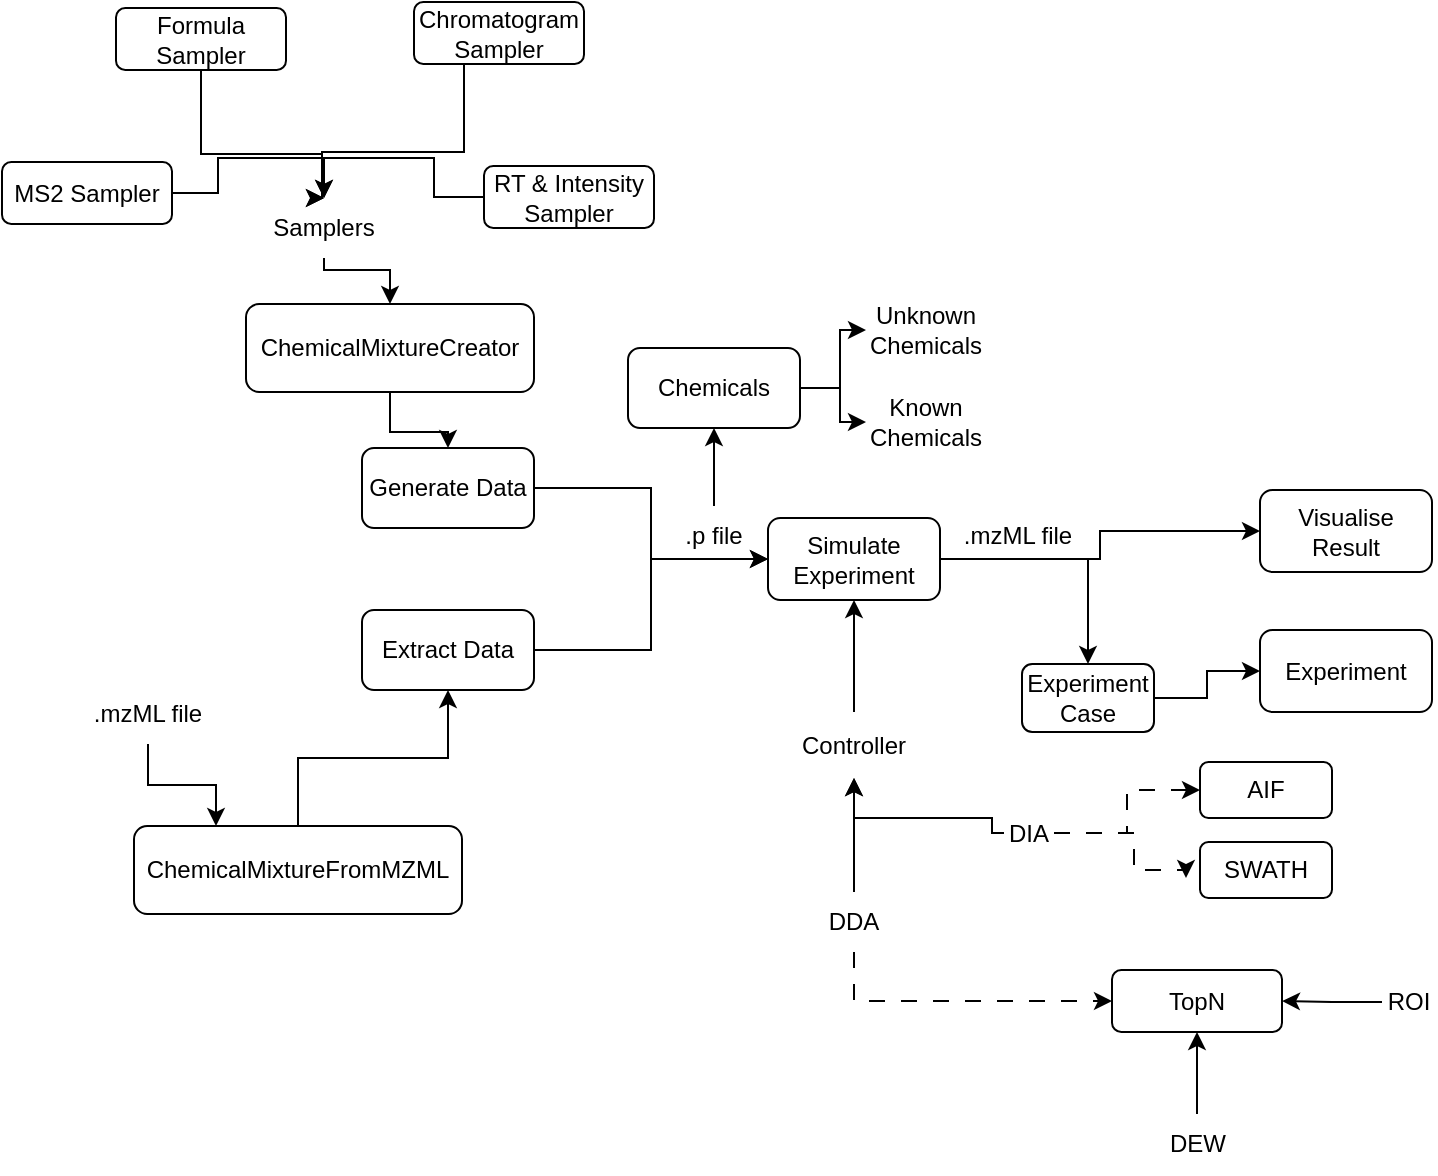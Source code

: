 <mxfile version="22.0.8" type="device">
  <diagram name="Page-1" id="VcRnJ9BwNJT9unxIMpZs">
    <mxGraphModel dx="936" dy="1743" grid="0" gridSize="10" guides="1" tooltips="1" connect="1" arrows="1" fold="1" page="1" pageScale="1" pageWidth="827" pageHeight="1169" math="0" shadow="0">
      <root>
        <mxCell id="0" />
        <mxCell id="1" parent="0" />
        <mxCell id="Hu1bN-nyQSnueHE8qcZ7-10" style="edgeStyle=orthogonalEdgeStyle;rounded=0;orthogonalLoop=1;jettySize=auto;html=1;exitX=1;exitY=0.5;exitDx=0;exitDy=0;entryX=0;entryY=0.5;entryDx=0;entryDy=0;" parent="1" source="Hu1bN-nyQSnueHE8qcZ7-1" target="Hu1bN-nyQSnueHE8qcZ7-9" edge="1">
          <mxGeometry relative="1" as="geometry" />
        </mxCell>
        <mxCell id="Hu1bN-nyQSnueHE8qcZ7-1" value="Generate Data" style="rounded=1;whiteSpace=wrap;html=1;" parent="1" vertex="1">
          <mxGeometry x="187" y="106" width="86" height="40" as="geometry" />
        </mxCell>
        <mxCell id="Hu1bN-nyQSnueHE8qcZ7-11" style="edgeStyle=orthogonalEdgeStyle;rounded=0;orthogonalLoop=1;jettySize=auto;html=1;exitX=1;exitY=0.5;exitDx=0;exitDy=0;entryX=0;entryY=0.5;entryDx=0;entryDy=0;" parent="1" source="Hu1bN-nyQSnueHE8qcZ7-2" target="Hu1bN-nyQSnueHE8qcZ7-9" edge="1">
          <mxGeometry relative="1" as="geometry" />
        </mxCell>
        <mxCell id="Hu1bN-nyQSnueHE8qcZ7-2" value="Extract Data" style="rounded=1;whiteSpace=wrap;html=1;" parent="1" vertex="1">
          <mxGeometry x="187" y="187" width="86" height="40" as="geometry" />
        </mxCell>
        <mxCell id="Hu1bN-nyQSnueHE8qcZ7-74" style="edgeStyle=orthogonalEdgeStyle;rounded=0;orthogonalLoop=1;jettySize=auto;html=1;exitX=0.5;exitY=1;exitDx=0;exitDy=0;entryX=0.25;entryY=0;entryDx=0;entryDy=0;" parent="1" source="Hu1bN-nyQSnueHE8qcZ7-5" target="Hu1bN-nyQSnueHE8qcZ7-31" edge="1">
          <mxGeometry relative="1" as="geometry" />
        </mxCell>
        <mxCell id="Hu1bN-nyQSnueHE8qcZ7-5" value=".mzML file" style="text;html=1;strokeColor=none;fillColor=none;align=center;verticalAlign=middle;whiteSpace=wrap;rounded=0;" parent="1" vertex="1">
          <mxGeometry x="50" y="224" width="60" height="30" as="geometry" />
        </mxCell>
        <mxCell id="Hu1bN-nyQSnueHE8qcZ7-44" style="edgeStyle=orthogonalEdgeStyle;rounded=0;orthogonalLoop=1;jettySize=auto;html=1;exitX=0.5;exitY=0;exitDx=0;exitDy=0;entryX=0.5;entryY=1;entryDx=0;entryDy=0;" parent="1" source="Hu1bN-nyQSnueHE8qcZ7-7" target="Hu1bN-nyQSnueHE8qcZ7-43" edge="1">
          <mxGeometry relative="1" as="geometry" />
        </mxCell>
        <mxCell id="Hu1bN-nyQSnueHE8qcZ7-7" value=".p file" style="text;html=1;strokeColor=none;fillColor=none;align=center;verticalAlign=middle;whiteSpace=wrap;rounded=0;" parent="1" vertex="1">
          <mxGeometry x="333" y="135" width="60" height="30" as="geometry" />
        </mxCell>
        <mxCell id="Hu1bN-nyQSnueHE8qcZ7-17" style="edgeStyle=orthogonalEdgeStyle;rounded=0;orthogonalLoop=1;jettySize=auto;html=1;exitX=1;exitY=0.5;exitDx=0;exitDy=0;entryX=0;entryY=0.5;entryDx=0;entryDy=0;" parent="1" source="Hu1bN-nyQSnueHE8qcZ7-9" target="Hu1bN-nyQSnueHE8qcZ7-16" edge="1">
          <mxGeometry relative="1" as="geometry" />
        </mxCell>
        <mxCell id="Hu1bN-nyQSnueHE8qcZ7-20" style="edgeStyle=orthogonalEdgeStyle;rounded=0;orthogonalLoop=1;jettySize=auto;html=1;exitX=1;exitY=0.5;exitDx=0;exitDy=0;entryX=0.5;entryY=0;entryDx=0;entryDy=0;" parent="1" source="Hu1bN-nyQSnueHE8qcZ7-9" target="Hu1bN-nyQSnueHE8qcZ7-53" edge="1">
          <mxGeometry relative="1" as="geometry">
            <mxPoint x="531" y="258" as="targetPoint" />
          </mxGeometry>
        </mxCell>
        <mxCell id="Hu1bN-nyQSnueHE8qcZ7-9" value="Simulate&lt;br&gt;Experiment" style="rounded=1;whiteSpace=wrap;html=1;" parent="1" vertex="1">
          <mxGeometry x="390" y="141" width="86" height="41" as="geometry" />
        </mxCell>
        <mxCell id="Hu1bN-nyQSnueHE8qcZ7-13" value="Controller" style="text;html=1;strokeColor=none;fillColor=none;align=center;verticalAlign=middle;whiteSpace=wrap;rounded=0;" parent="1" vertex="1">
          <mxGeometry x="403" y="238" width="60" height="33" as="geometry" />
        </mxCell>
        <mxCell id="Hu1bN-nyQSnueHE8qcZ7-14" value="" style="endArrow=classic;html=1;rounded=0;entryX=0.5;entryY=1;entryDx=0;entryDy=0;exitX=0.5;exitY=0;exitDx=0;exitDy=0;" parent="1" source="Hu1bN-nyQSnueHE8qcZ7-13" target="Hu1bN-nyQSnueHE8qcZ7-9" edge="1">
          <mxGeometry width="50" height="50" relative="1" as="geometry">
            <mxPoint x="433" y="216" as="sourcePoint" />
            <mxPoint x="476" y="172" as="targetPoint" />
          </mxGeometry>
        </mxCell>
        <mxCell id="Hu1bN-nyQSnueHE8qcZ7-16" value="Visualise&lt;br&gt;Result" style="rounded=1;whiteSpace=wrap;html=1;" parent="1" vertex="1">
          <mxGeometry x="636" y="127" width="86" height="41" as="geometry" />
        </mxCell>
        <mxCell id="Hu1bN-nyQSnueHE8qcZ7-18" value=".mzML file" style="text;html=1;strokeColor=none;fillColor=none;align=center;verticalAlign=middle;whiteSpace=wrap;rounded=0;" parent="1" vertex="1">
          <mxGeometry x="485" y="135" width="60" height="30" as="geometry" />
        </mxCell>
        <mxCell id="Hu1bN-nyQSnueHE8qcZ7-19" value="Experiment" style="rounded=1;whiteSpace=wrap;html=1;" parent="1" vertex="1">
          <mxGeometry x="636" y="197" width="86" height="41" as="geometry" />
        </mxCell>
        <mxCell id="Hu1bN-nyQSnueHE8qcZ7-70" style="edgeStyle=orthogonalEdgeStyle;rounded=0;orthogonalLoop=1;jettySize=auto;html=1;exitX=0.5;exitY=1;exitDx=0;exitDy=0;entryX=0.5;entryY=0;entryDx=0;entryDy=0;" parent="1" source="Hu1bN-nyQSnueHE8qcZ7-26" target="Hu1bN-nyQSnueHE8qcZ7-1" edge="1">
          <mxGeometry relative="1" as="geometry" />
        </mxCell>
        <mxCell id="Hu1bN-nyQSnueHE8qcZ7-26" value="ChemicalMixtureCreator" style="rounded=1;whiteSpace=wrap;html=1;" parent="1" vertex="1">
          <mxGeometry x="129" y="34" width="144" height="44" as="geometry" />
        </mxCell>
        <mxCell id="Gzad6iwcLBX_xEcdqBqu-1" style="edgeStyle=orthogonalEdgeStyle;rounded=0;orthogonalLoop=1;jettySize=auto;html=1;exitX=0.5;exitY=1;exitDx=0;exitDy=0;entryX=0.5;entryY=0;entryDx=0;entryDy=0;" edge="1" parent="1" source="Hu1bN-nyQSnueHE8qcZ7-28" target="Hu1bN-nyQSnueHE8qcZ7-26">
          <mxGeometry relative="1" as="geometry">
            <Array as="points">
              <mxPoint x="168" y="17" />
              <mxPoint x="201" y="17" />
            </Array>
          </mxGeometry>
        </mxCell>
        <mxCell id="Hu1bN-nyQSnueHE8qcZ7-28" value="Samplers" style="text;html=1;strokeColor=none;fillColor=none;align=center;verticalAlign=middle;whiteSpace=wrap;rounded=0;" parent="1" vertex="1">
          <mxGeometry x="138" y="-19" width="60" height="30" as="geometry" />
        </mxCell>
        <mxCell id="Hu1bN-nyQSnueHE8qcZ7-32" style="edgeStyle=orthogonalEdgeStyle;rounded=0;orthogonalLoop=1;jettySize=auto;html=1;exitX=0.5;exitY=0;exitDx=0;exitDy=0;entryX=0.5;entryY=1;entryDx=0;entryDy=0;" parent="1" source="Hu1bN-nyQSnueHE8qcZ7-31" target="Hu1bN-nyQSnueHE8qcZ7-2" edge="1">
          <mxGeometry relative="1" as="geometry" />
        </mxCell>
        <mxCell id="Hu1bN-nyQSnueHE8qcZ7-31" value="ChemicalMixtureFromMZML" style="rounded=1;whiteSpace=wrap;html=1;" parent="1" vertex="1">
          <mxGeometry x="73" y="295" width="164" height="44" as="geometry" />
        </mxCell>
        <mxCell id="Hu1bN-nyQSnueHE8qcZ7-73" style="edgeStyle=orthogonalEdgeStyle;rounded=0;orthogonalLoop=1;jettySize=auto;html=1;exitX=1;exitY=0.5;exitDx=0;exitDy=0;entryX=0.5;entryY=0;entryDx=0;entryDy=0;" parent="1" source="Hu1bN-nyQSnueHE8qcZ7-34" target="Hu1bN-nyQSnueHE8qcZ7-28" edge="1">
          <mxGeometry relative="1" as="geometry" />
        </mxCell>
        <mxCell id="Hu1bN-nyQSnueHE8qcZ7-34" value="MS2 Sampler" style="rounded=1;whiteSpace=wrap;html=1;" parent="1" vertex="1">
          <mxGeometry x="7" y="-37" width="85" height="31" as="geometry" />
        </mxCell>
        <mxCell id="Hu1bN-nyQSnueHE8qcZ7-72" style="edgeStyle=orthogonalEdgeStyle;rounded=0;orthogonalLoop=1;jettySize=auto;html=1;exitX=0.5;exitY=1;exitDx=0;exitDy=0;entryX=0.5;entryY=0;entryDx=0;entryDy=0;" parent="1" source="Hu1bN-nyQSnueHE8qcZ7-35" target="Hu1bN-nyQSnueHE8qcZ7-28" edge="1">
          <mxGeometry relative="1" as="geometry">
            <Array as="points">
              <mxPoint x="106" y="-41" />
              <mxPoint x="167" y="-41" />
            </Array>
          </mxGeometry>
        </mxCell>
        <mxCell id="Hu1bN-nyQSnueHE8qcZ7-35" value="Formula Sampler" style="rounded=1;whiteSpace=wrap;html=1;" parent="1" vertex="1">
          <mxGeometry x="64" y="-114" width="85" height="31" as="geometry" />
        </mxCell>
        <mxCell id="Hu1bN-nyQSnueHE8qcZ7-71" style="edgeStyle=orthogonalEdgeStyle;rounded=0;orthogonalLoop=1;jettySize=auto;html=1;exitX=0.5;exitY=1;exitDx=0;exitDy=0;entryX=0.5;entryY=0;entryDx=0;entryDy=0;" parent="1" source="Hu1bN-nyQSnueHE8qcZ7-36" target="Hu1bN-nyQSnueHE8qcZ7-28" edge="1">
          <mxGeometry relative="1" as="geometry">
            <Array as="points">
              <mxPoint x="238" y="-86" />
              <mxPoint x="238" y="-42" />
              <mxPoint x="167" y="-42" />
            </Array>
          </mxGeometry>
        </mxCell>
        <mxCell id="Hu1bN-nyQSnueHE8qcZ7-36" value="Chromatogram Sampler" style="rounded=1;whiteSpace=wrap;html=1;" parent="1" vertex="1">
          <mxGeometry x="213" y="-117" width="85" height="31" as="geometry" />
        </mxCell>
        <mxCell id="Hu1bN-nyQSnueHE8qcZ7-42" style="edgeStyle=orthogonalEdgeStyle;rounded=0;orthogonalLoop=1;jettySize=auto;html=1;exitX=0;exitY=0.5;exitDx=0;exitDy=0;entryX=0.5;entryY=0;entryDx=0;entryDy=0;" parent="1" source="Hu1bN-nyQSnueHE8qcZ7-37" target="Hu1bN-nyQSnueHE8qcZ7-28" edge="1">
          <mxGeometry relative="1" as="geometry" />
        </mxCell>
        <mxCell id="Hu1bN-nyQSnueHE8qcZ7-37" value="RT &amp;amp; Intensity Sampler" style="rounded=1;whiteSpace=wrap;html=1;" parent="1" vertex="1">
          <mxGeometry x="248" y="-35" width="85" height="31" as="geometry" />
        </mxCell>
        <mxCell id="Hu1bN-nyQSnueHE8qcZ7-47" style="edgeStyle=orthogonalEdgeStyle;rounded=0;orthogonalLoop=1;jettySize=auto;html=1;exitX=1;exitY=0.5;exitDx=0;exitDy=0;entryX=0;entryY=0.5;entryDx=0;entryDy=0;" parent="1" source="Hu1bN-nyQSnueHE8qcZ7-43" target="Hu1bN-nyQSnueHE8qcZ7-45" edge="1">
          <mxGeometry relative="1" as="geometry" />
        </mxCell>
        <mxCell id="Hu1bN-nyQSnueHE8qcZ7-49" style="edgeStyle=orthogonalEdgeStyle;rounded=0;orthogonalLoop=1;jettySize=auto;html=1;exitX=1;exitY=0.5;exitDx=0;exitDy=0;" parent="1" source="Hu1bN-nyQSnueHE8qcZ7-43" target="Hu1bN-nyQSnueHE8qcZ7-46" edge="1">
          <mxGeometry relative="1" as="geometry" />
        </mxCell>
        <mxCell id="Hu1bN-nyQSnueHE8qcZ7-43" value="Chemicals" style="rounded=1;whiteSpace=wrap;html=1;" parent="1" vertex="1">
          <mxGeometry x="320" y="56" width="86" height="40" as="geometry" />
        </mxCell>
        <mxCell id="Hu1bN-nyQSnueHE8qcZ7-45" value="Unknown Chemicals" style="text;html=1;strokeColor=none;fillColor=none;align=center;verticalAlign=middle;whiteSpace=wrap;rounded=0;" parent="1" vertex="1">
          <mxGeometry x="439" y="32" width="60" height="30" as="geometry" />
        </mxCell>
        <mxCell id="Hu1bN-nyQSnueHE8qcZ7-46" value="Known Chemicals" style="text;html=1;strokeColor=none;fillColor=none;align=center;verticalAlign=middle;whiteSpace=wrap;rounded=0;" parent="1" vertex="1">
          <mxGeometry x="439" y="78" width="60" height="30" as="geometry" />
        </mxCell>
        <mxCell id="Hu1bN-nyQSnueHE8qcZ7-54" style="edgeStyle=orthogonalEdgeStyle;rounded=0;orthogonalLoop=1;jettySize=auto;html=1;exitX=1;exitY=0.5;exitDx=0;exitDy=0;entryX=0;entryY=0.5;entryDx=0;entryDy=0;" parent="1" source="Hu1bN-nyQSnueHE8qcZ7-53" target="Hu1bN-nyQSnueHE8qcZ7-19" edge="1">
          <mxGeometry relative="1" as="geometry" />
        </mxCell>
        <mxCell id="Hu1bN-nyQSnueHE8qcZ7-53" value="Experiment Case" style="text;html=1;strokeColor=default;fillColor=none;align=center;verticalAlign=middle;whiteSpace=wrap;rounded=1;" parent="1" vertex="1">
          <mxGeometry x="517" y="214" width="66" height="34" as="geometry" />
        </mxCell>
        <mxCell id="Hu1bN-nyQSnueHE8qcZ7-59" style="edgeStyle=orthogonalEdgeStyle;rounded=0;orthogonalLoop=1;jettySize=auto;html=1;exitX=0;exitY=0.5;exitDx=0;exitDy=0;entryX=0.5;entryY=1;entryDx=0;entryDy=0;" parent="1" source="Hu1bN-nyQSnueHE8qcZ7-56" target="Hu1bN-nyQSnueHE8qcZ7-13" edge="1">
          <mxGeometry relative="1" as="geometry">
            <Array as="points">
              <mxPoint x="502" y="299" />
              <mxPoint x="502" y="291" />
              <mxPoint x="433" y="291" />
            </Array>
          </mxGeometry>
        </mxCell>
        <mxCell id="Hu1bN-nyQSnueHE8qcZ7-64" style="edgeStyle=orthogonalEdgeStyle;rounded=0;orthogonalLoop=1;jettySize=auto;html=1;exitX=1;exitY=0.5;exitDx=0;exitDy=0;entryX=0;entryY=0.5;entryDx=0;entryDy=0;dashed=1;dashPattern=8 8;" parent="1" source="Hu1bN-nyQSnueHE8qcZ7-56" target="Hu1bN-nyQSnueHE8qcZ7-63" edge="1">
          <mxGeometry relative="1" as="geometry" />
        </mxCell>
        <mxCell id="Hu1bN-nyQSnueHE8qcZ7-65" style="edgeStyle=orthogonalEdgeStyle;rounded=0;orthogonalLoop=1;jettySize=auto;html=1;exitX=1;exitY=0.5;exitDx=0;exitDy=0;dashed=1;dashPattern=8 8;" parent="1" source="Hu1bN-nyQSnueHE8qcZ7-56" edge="1">
          <mxGeometry relative="1" as="geometry">
            <mxPoint x="599" y="321" as="targetPoint" />
            <Array as="points">
              <mxPoint x="573" y="299" />
              <mxPoint x="573" y="317" />
            </Array>
          </mxGeometry>
        </mxCell>
        <mxCell id="Hu1bN-nyQSnueHE8qcZ7-56" value="DIA" style="text;html=1;strokeColor=none;fillColor=none;align=center;verticalAlign=middle;whiteSpace=wrap;rounded=0;" parent="1" vertex="1">
          <mxGeometry x="508" y="284" width="25" height="29" as="geometry" />
        </mxCell>
        <mxCell id="Hu1bN-nyQSnueHE8qcZ7-58" style="edgeStyle=orthogonalEdgeStyle;rounded=0;orthogonalLoop=1;jettySize=auto;html=1;exitX=0.5;exitY=0;exitDx=0;exitDy=0;entryX=0.5;entryY=1;entryDx=0;entryDy=0;" parent="1" source="Hu1bN-nyQSnueHE8qcZ7-57" target="Hu1bN-nyQSnueHE8qcZ7-13" edge="1">
          <mxGeometry relative="1" as="geometry" />
        </mxCell>
        <mxCell id="Hu1bN-nyQSnueHE8qcZ7-61" style="edgeStyle=orthogonalEdgeStyle;rounded=0;orthogonalLoop=1;jettySize=auto;html=1;exitX=0.5;exitY=1;exitDx=0;exitDy=0;entryX=0;entryY=0.5;entryDx=0;entryDy=0;dashed=1;dashPattern=8 8;" parent="1" source="Hu1bN-nyQSnueHE8qcZ7-57" target="Hu1bN-nyQSnueHE8qcZ7-60" edge="1">
          <mxGeometry relative="1" as="geometry" />
        </mxCell>
        <mxCell id="Hu1bN-nyQSnueHE8qcZ7-57" value="DDA" style="text;html=1;strokeColor=none;fillColor=none;align=center;verticalAlign=middle;whiteSpace=wrap;rounded=0;" parent="1" vertex="1">
          <mxGeometry x="403" y="328" width="60" height="30" as="geometry" />
        </mxCell>
        <mxCell id="Hu1bN-nyQSnueHE8qcZ7-60" value="TopN" style="rounded=1;whiteSpace=wrap;html=1;" parent="1" vertex="1">
          <mxGeometry x="562" y="367" width="85" height="31" as="geometry" />
        </mxCell>
        <mxCell id="Hu1bN-nyQSnueHE8qcZ7-62" value="SWATH" style="rounded=1;whiteSpace=wrap;html=1;" parent="1" vertex="1">
          <mxGeometry x="606" y="303" width="66" height="28" as="geometry" />
        </mxCell>
        <mxCell id="Hu1bN-nyQSnueHE8qcZ7-63" value="AIF" style="rounded=1;whiteSpace=wrap;html=1;" parent="1" vertex="1">
          <mxGeometry x="606" y="263" width="66" height="28" as="geometry" />
        </mxCell>
        <mxCell id="Hu1bN-nyQSnueHE8qcZ7-67" style="edgeStyle=orthogonalEdgeStyle;rounded=0;orthogonalLoop=1;jettySize=auto;html=1;exitX=0.5;exitY=0;exitDx=0;exitDy=0;entryX=0.5;entryY=1;entryDx=0;entryDy=0;" parent="1" source="Hu1bN-nyQSnueHE8qcZ7-66" target="Hu1bN-nyQSnueHE8qcZ7-60" edge="1">
          <mxGeometry relative="1" as="geometry" />
        </mxCell>
        <mxCell id="Hu1bN-nyQSnueHE8qcZ7-66" value="DEW" style="text;html=1;strokeColor=none;fillColor=none;align=center;verticalAlign=middle;whiteSpace=wrap;rounded=0;" parent="1" vertex="1">
          <mxGeometry x="574.5" y="439" width="60" height="30" as="geometry" />
        </mxCell>
        <mxCell id="Hu1bN-nyQSnueHE8qcZ7-69" style="edgeStyle=orthogonalEdgeStyle;rounded=0;orthogonalLoop=1;jettySize=auto;html=1;exitX=0;exitY=0.5;exitDx=0;exitDy=0;entryX=1;entryY=0.5;entryDx=0;entryDy=0;" parent="1" source="Hu1bN-nyQSnueHE8qcZ7-68" target="Hu1bN-nyQSnueHE8qcZ7-60" edge="1">
          <mxGeometry relative="1" as="geometry" />
        </mxCell>
        <mxCell id="Hu1bN-nyQSnueHE8qcZ7-68" value="ROI" style="text;html=1;strokeColor=none;fillColor=none;align=center;verticalAlign=middle;whiteSpace=wrap;rounded=0;" parent="1" vertex="1">
          <mxGeometry x="697" y="368" width="27" height="30" as="geometry" />
        </mxCell>
      </root>
    </mxGraphModel>
  </diagram>
</mxfile>
